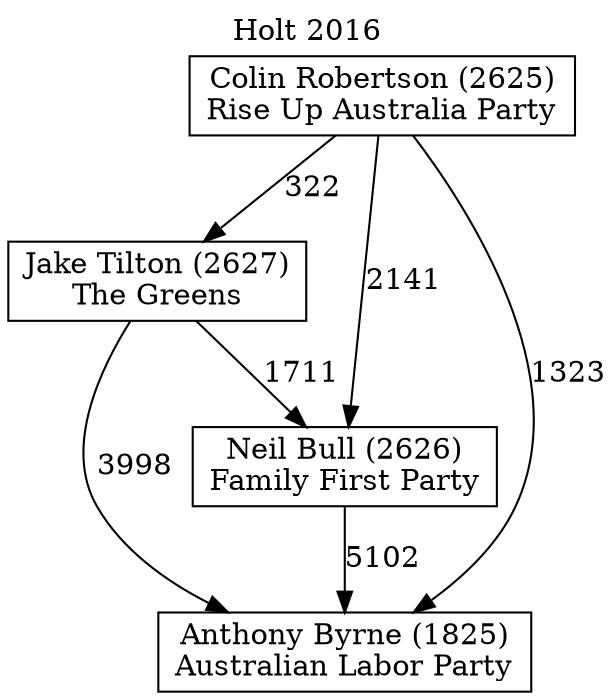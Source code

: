 // House preference flow
digraph "Anthony Byrne (1825)_Holt_2016" {
	graph [label="Holt 2016" labelloc=t mclimit=10]
	node [shape=box]
	"Jake Tilton (2627)" [label="Jake Tilton (2627)
The Greens"]
	"Neil Bull (2626)" [label="Neil Bull (2626)
Family First Party"]
	"Anthony Byrne (1825)" [label="Anthony Byrne (1825)
Australian Labor Party"]
	"Colin Robertson (2625)" [label="Colin Robertson (2625)
Rise Up Australia Party"]
	"Jake Tilton (2627)" -> "Anthony Byrne (1825)" [label=3998]
	"Neil Bull (2626)" -> "Anthony Byrne (1825)" [label=5102]
	"Colin Robertson (2625)" -> "Neil Bull (2626)" [label=2141]
	"Colin Robertson (2625)" -> "Jake Tilton (2627)" [label=322]
	"Jake Tilton (2627)" -> "Neil Bull (2626)" [label=1711]
	"Colin Robertson (2625)" -> "Anthony Byrne (1825)" [label=1323]
}
